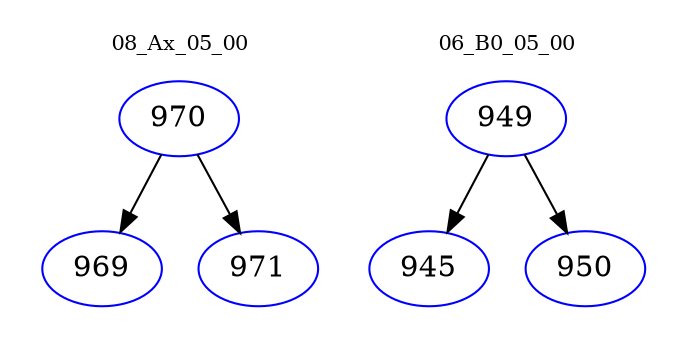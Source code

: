 digraph{
subgraph cluster_0 {
color = white
label = "08_Ax_05_00";
fontsize=10;
T0_970 [label="970", color="blue"]
T0_970 -> T0_969 [color="black"]
T0_969 [label="969", color="blue"]
T0_970 -> T0_971 [color="black"]
T0_971 [label="971", color="blue"]
}
subgraph cluster_1 {
color = white
label = "06_B0_05_00";
fontsize=10;
T1_949 [label="949", color="blue"]
T1_949 -> T1_945 [color="black"]
T1_945 [label="945", color="blue"]
T1_949 -> T1_950 [color="black"]
T1_950 [label="950", color="blue"]
}
}
